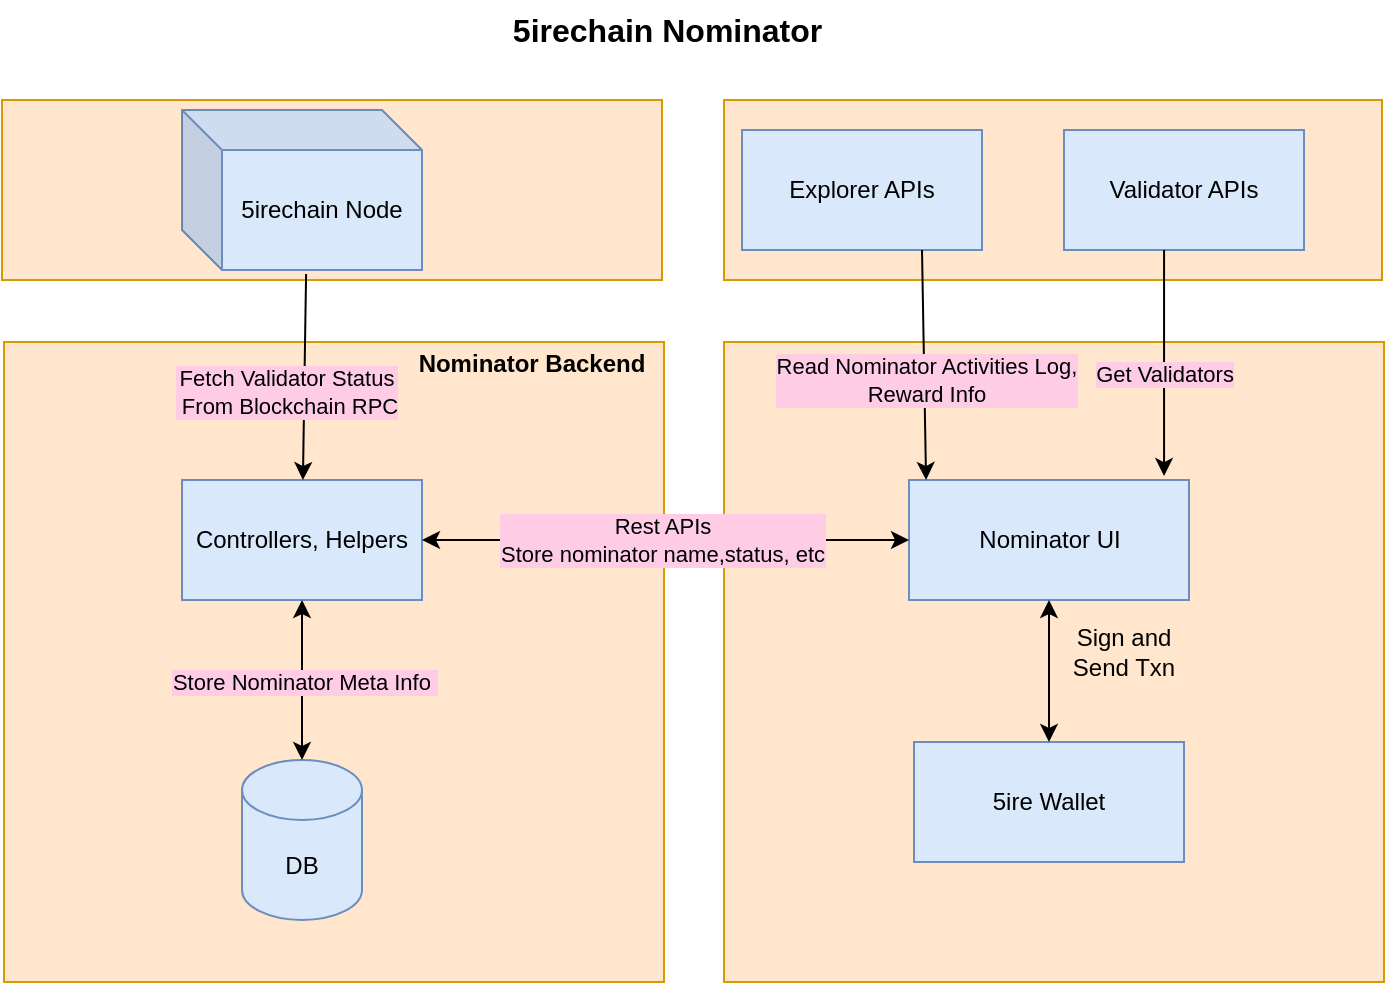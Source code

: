 <mxfile version="21.5.2" type="github">
  <diagram name="Page-1" id="e2gIS9SbRrOJaL_Wsn3L">
    <mxGraphModel dx="1020" dy="641" grid="1" gridSize="10" guides="1" tooltips="1" connect="1" arrows="1" fold="1" page="1" pageScale="1" pageWidth="827" pageHeight="1169" math="0" shadow="0">
      <root>
        <mxCell id="0" />
        <mxCell id="1" parent="0" />
        <mxCell id="4q8XyyusnABMMMZ51QOD-20" value="" style="rounded=0;whiteSpace=wrap;html=1;fillColor=#ffe6cc;strokeColor=#d79b00;" parent="1" vertex="1">
          <mxGeometry x="451" y="241" width="330" height="320" as="geometry" />
        </mxCell>
        <mxCell id="4q8XyyusnABMMMZ51QOD-21" value="Nominator UI" style="rounded=0;whiteSpace=wrap;html=1;fillColor=#dae8fc;strokeColor=#6c8ebf;" parent="1" vertex="1">
          <mxGeometry x="543.5" y="310" width="140" height="60" as="geometry" />
        </mxCell>
        <mxCell id="4q8XyyusnABMMMZ51QOD-22" value="5ire Wallet" style="rounded=0;whiteSpace=wrap;html=1;fillColor=#dae8fc;strokeColor=#6c8ebf;" parent="1" vertex="1">
          <mxGeometry x="546" y="441" width="135" height="60" as="geometry" />
        </mxCell>
        <mxCell id="4q8XyyusnABMMMZ51QOD-23" value="" style="endArrow=classic;startArrow=classic;html=1;rounded=0;entryX=0.5;entryY=1;entryDx=0;entryDy=0;" parent="1" source="4q8XyyusnABMMMZ51QOD-22" target="4q8XyyusnABMMMZ51QOD-21" edge="1">
          <mxGeometry width="50" height="50" relative="1" as="geometry">
            <mxPoint x="361" y="491" as="sourcePoint" />
            <mxPoint x="411" y="441" as="targetPoint" />
          </mxGeometry>
        </mxCell>
        <mxCell id="4q8XyyusnABMMMZ51QOD-24" value="Sign and Send Txn" style="text;html=1;strokeColor=none;fillColor=none;align=center;verticalAlign=middle;whiteSpace=wrap;rounded=0;" parent="1" vertex="1">
          <mxGeometry x="621" y="381" width="60" height="30" as="geometry" />
        </mxCell>
        <mxCell id="4q8XyyusnABMMMZ51QOD-25" value="" style="rounded=0;whiteSpace=wrap;html=1;fillColor=#ffe6cc;strokeColor=#d79b00;" parent="1" vertex="1">
          <mxGeometry x="91" y="241" width="330" height="320" as="geometry" />
        </mxCell>
        <mxCell id="4q8XyyusnABMMMZ51QOD-26" value="Controllers, Helpers" style="rounded=0;whiteSpace=wrap;html=1;fillColor=#dae8fc;strokeColor=#6c8ebf;" parent="1" vertex="1">
          <mxGeometry x="180" y="310" width="120" height="60" as="geometry" />
        </mxCell>
        <mxCell id="4q8XyyusnABMMMZ51QOD-27" value="DB" style="shape=cylinder3;whiteSpace=wrap;html=1;boundedLbl=1;backgroundOutline=1;size=15;fillColor=#dae8fc;strokeColor=#6c8ebf;" parent="1" vertex="1">
          <mxGeometry x="210" y="450" width="60" height="80" as="geometry" />
        </mxCell>
        <mxCell id="4q8XyyusnABMMMZ51QOD-28" value="" style="endArrow=classic;startArrow=classic;html=1;rounded=0;entryX=0;entryY=0.5;entryDx=0;entryDy=0;exitX=1;exitY=0.5;exitDx=0;exitDy=0;" parent="1" source="4q8XyyusnABMMMZ51QOD-26" target="4q8XyyusnABMMMZ51QOD-21" edge="1">
          <mxGeometry width="50" height="50" relative="1" as="geometry">
            <mxPoint x="361" y="491" as="sourcePoint" />
            <mxPoint x="411" y="441" as="targetPoint" />
          </mxGeometry>
        </mxCell>
        <mxCell id="4q8XyyusnABMMMZ51QOD-29" value="Rest APIs&lt;br&gt;Store nominator name,status, etc" style="edgeLabel;html=1;align=center;verticalAlign=middle;resizable=0;points=[];labelBackgroundColor=#FFCCE6;" parent="4q8XyyusnABMMMZ51QOD-28" vertex="1" connectable="0">
          <mxGeometry x="-0.02" relative="1" as="geometry">
            <mxPoint as="offset" />
          </mxGeometry>
        </mxCell>
        <mxCell id="4q8XyyusnABMMMZ51QOD-30" value="" style="endArrow=classic;startArrow=classic;html=1;rounded=0;entryX=0.5;entryY=1;entryDx=0;entryDy=0;" parent="1" source="4q8XyyusnABMMMZ51QOD-27" target="4q8XyyusnABMMMZ51QOD-26" edge="1">
          <mxGeometry width="50" height="50" relative="1" as="geometry">
            <mxPoint x="361" y="491" as="sourcePoint" />
            <mxPoint x="411" y="441" as="targetPoint" />
          </mxGeometry>
        </mxCell>
        <mxCell id="4q8XyyusnABMMMZ51QOD-31" value="Store Nominator Meta Info&amp;nbsp;" style="edgeLabel;html=1;align=center;verticalAlign=middle;resizable=0;points=[];labelBackgroundColor=#FFCCE6;" parent="4q8XyyusnABMMMZ51QOD-30" vertex="1" connectable="0">
          <mxGeometry x="-0.01" y="-1" relative="1" as="geometry">
            <mxPoint as="offset" />
          </mxGeometry>
        </mxCell>
        <mxCell id="4q8XyyusnABMMMZ51QOD-32" value="" style="rounded=0;whiteSpace=wrap;html=1;fillColor=#ffe6cc;strokeColor=#d79b00;" parent="1" vertex="1">
          <mxGeometry x="451" y="120" width="329" height="90" as="geometry" />
        </mxCell>
        <mxCell id="4q8XyyusnABMMMZ51QOD-33" value="Explorer APIs" style="rounded=0;whiteSpace=wrap;html=1;fillColor=#dae8fc;strokeColor=#6c8ebf;" parent="1" vertex="1">
          <mxGeometry x="460" y="135" width="120" height="60" as="geometry" />
        </mxCell>
        <mxCell id="4q8XyyusnABMMMZ51QOD-37" value="5irechain Nominator&amp;nbsp;" style="text;html=1;strokeColor=none;fillColor=none;align=center;verticalAlign=middle;whiteSpace=wrap;rounded=0;fontSize=16;fontStyle=1" parent="1" vertex="1">
          <mxGeometry x="340" y="70" width="170" height="30" as="geometry" />
        </mxCell>
        <mxCell id="4q8XyyusnABMMMZ51QOD-40" value="Nominator Backend" style="text;html=1;strokeColor=none;fillColor=none;align=center;verticalAlign=middle;whiteSpace=wrap;rounded=0;fontStyle=1" parent="1" vertex="1">
          <mxGeometry x="295" y="237" width="120" height="30" as="geometry" />
        </mxCell>
        <mxCell id="4q8XyyusnABMMMZ51QOD-41" value="" style="rounded=0;whiteSpace=wrap;html=1;fillColor=#ffe6cc;strokeColor=#d79b00;" parent="1" vertex="1">
          <mxGeometry x="90" y="120" width="330" height="90" as="geometry" />
        </mxCell>
        <mxCell id="4q8XyyusnABMMMZ51QOD-43" value="5irechain Node" style="shape=cube;whiteSpace=wrap;html=1;boundedLbl=1;backgroundOutline=1;darkOpacity=0.05;darkOpacity2=0.1;fillColor=#dae8fc;strokeColor=#6c8ebf;" parent="1" vertex="1">
          <mxGeometry x="180" y="125" width="120" height="80" as="geometry" />
        </mxCell>
        <mxCell id="4q8XyyusnABMMMZ51QOD-46" value="" style="endArrow=classic;html=1;rounded=0;exitX=0.517;exitY=1.025;exitDx=0;exitDy=0;exitPerimeter=0;" parent="1" source="4q8XyyusnABMMMZ51QOD-43" target="4q8XyyusnABMMMZ51QOD-26" edge="1">
          <mxGeometry width="50" height="50" relative="1" as="geometry">
            <mxPoint x="240" y="220" as="sourcePoint" />
            <mxPoint x="161" y="291" as="targetPoint" />
            <Array as="points" />
          </mxGeometry>
        </mxCell>
        <mxCell id="4q8XyyusnABMMMZ51QOD-47" value="Fetch Validator Status&lt;br&gt;&amp;nbsp;From Blockchain RPC" style="edgeLabel;html=1;align=center;verticalAlign=middle;resizable=0;points=[];labelBackgroundColor=#FFCCE6;" parent="4q8XyyusnABMMMZ51QOD-46" vertex="1" connectable="0">
          <mxGeometry x="-0.154" y="2" relative="1" as="geometry">
            <mxPoint x="-12" y="15" as="offset" />
          </mxGeometry>
        </mxCell>
        <mxCell id="l7A9l9n_vP_HWL0oc0W--1" value="Validator APIs" style="rounded=0;whiteSpace=wrap;html=1;fillColor=#dae8fc;strokeColor=#6c8ebf;" parent="1" vertex="1">
          <mxGeometry x="621" y="135" width="120" height="60" as="geometry" />
        </mxCell>
        <mxCell id="l7A9l9n_vP_HWL0oc0W--2" value="" style="endArrow=classic;html=1;rounded=0;exitX=0.367;exitY=1;exitDx=0;exitDy=0;exitPerimeter=0;entryX=0.868;entryY=-0.033;entryDx=0;entryDy=0;entryPerimeter=0;" parent="1" edge="1">
          <mxGeometry width="50" height="50" relative="1" as="geometry">
            <mxPoint x="671.04" y="195" as="sourcePoint" />
            <mxPoint x="671.02" y="308.02" as="targetPoint" />
          </mxGeometry>
        </mxCell>
        <mxCell id="l7A9l9n_vP_HWL0oc0W--3" value="Get Validators" style="edgeLabel;html=1;align=center;verticalAlign=middle;resizable=0;points=[];labelBackgroundColor=#FFCCE6;" parent="l7A9l9n_vP_HWL0oc0W--2" vertex="1" connectable="0">
          <mxGeometry x="0.085" relative="1" as="geometry">
            <mxPoint as="offset" />
          </mxGeometry>
        </mxCell>
        <mxCell id="l7A9l9n_vP_HWL0oc0W--6" value="" style="endArrow=classic;html=1;rounded=0;exitX=0.75;exitY=1;exitDx=0;exitDy=0;entryX=0.061;entryY=0;entryDx=0;entryDy=0;entryPerimeter=0;" parent="1" source="4q8XyyusnABMMMZ51QOD-33" target="4q8XyyusnABMMMZ51QOD-21" edge="1">
          <mxGeometry width="50" height="50" relative="1" as="geometry">
            <mxPoint x="390" y="360" as="sourcePoint" />
            <mxPoint x="440" y="310" as="targetPoint" />
          </mxGeometry>
        </mxCell>
        <mxCell id="l7A9l9n_vP_HWL0oc0W--7" value="Read Nominator Activities Log,&lt;br style=&quot;border-color: var(--border-color);&quot;&gt;&lt;span style=&quot;&quot;&gt;Reward Info&lt;/span&gt;" style="edgeLabel;html=1;align=center;verticalAlign=middle;resizable=0;points=[];labelBackgroundColor=#FFCCE6;" parent="l7A9l9n_vP_HWL0oc0W--6" vertex="1" connectable="0">
          <mxGeometry x="-0.008" y="1" relative="1" as="geometry">
            <mxPoint y="8" as="offset" />
          </mxGeometry>
        </mxCell>
      </root>
    </mxGraphModel>
  </diagram>
</mxfile>
